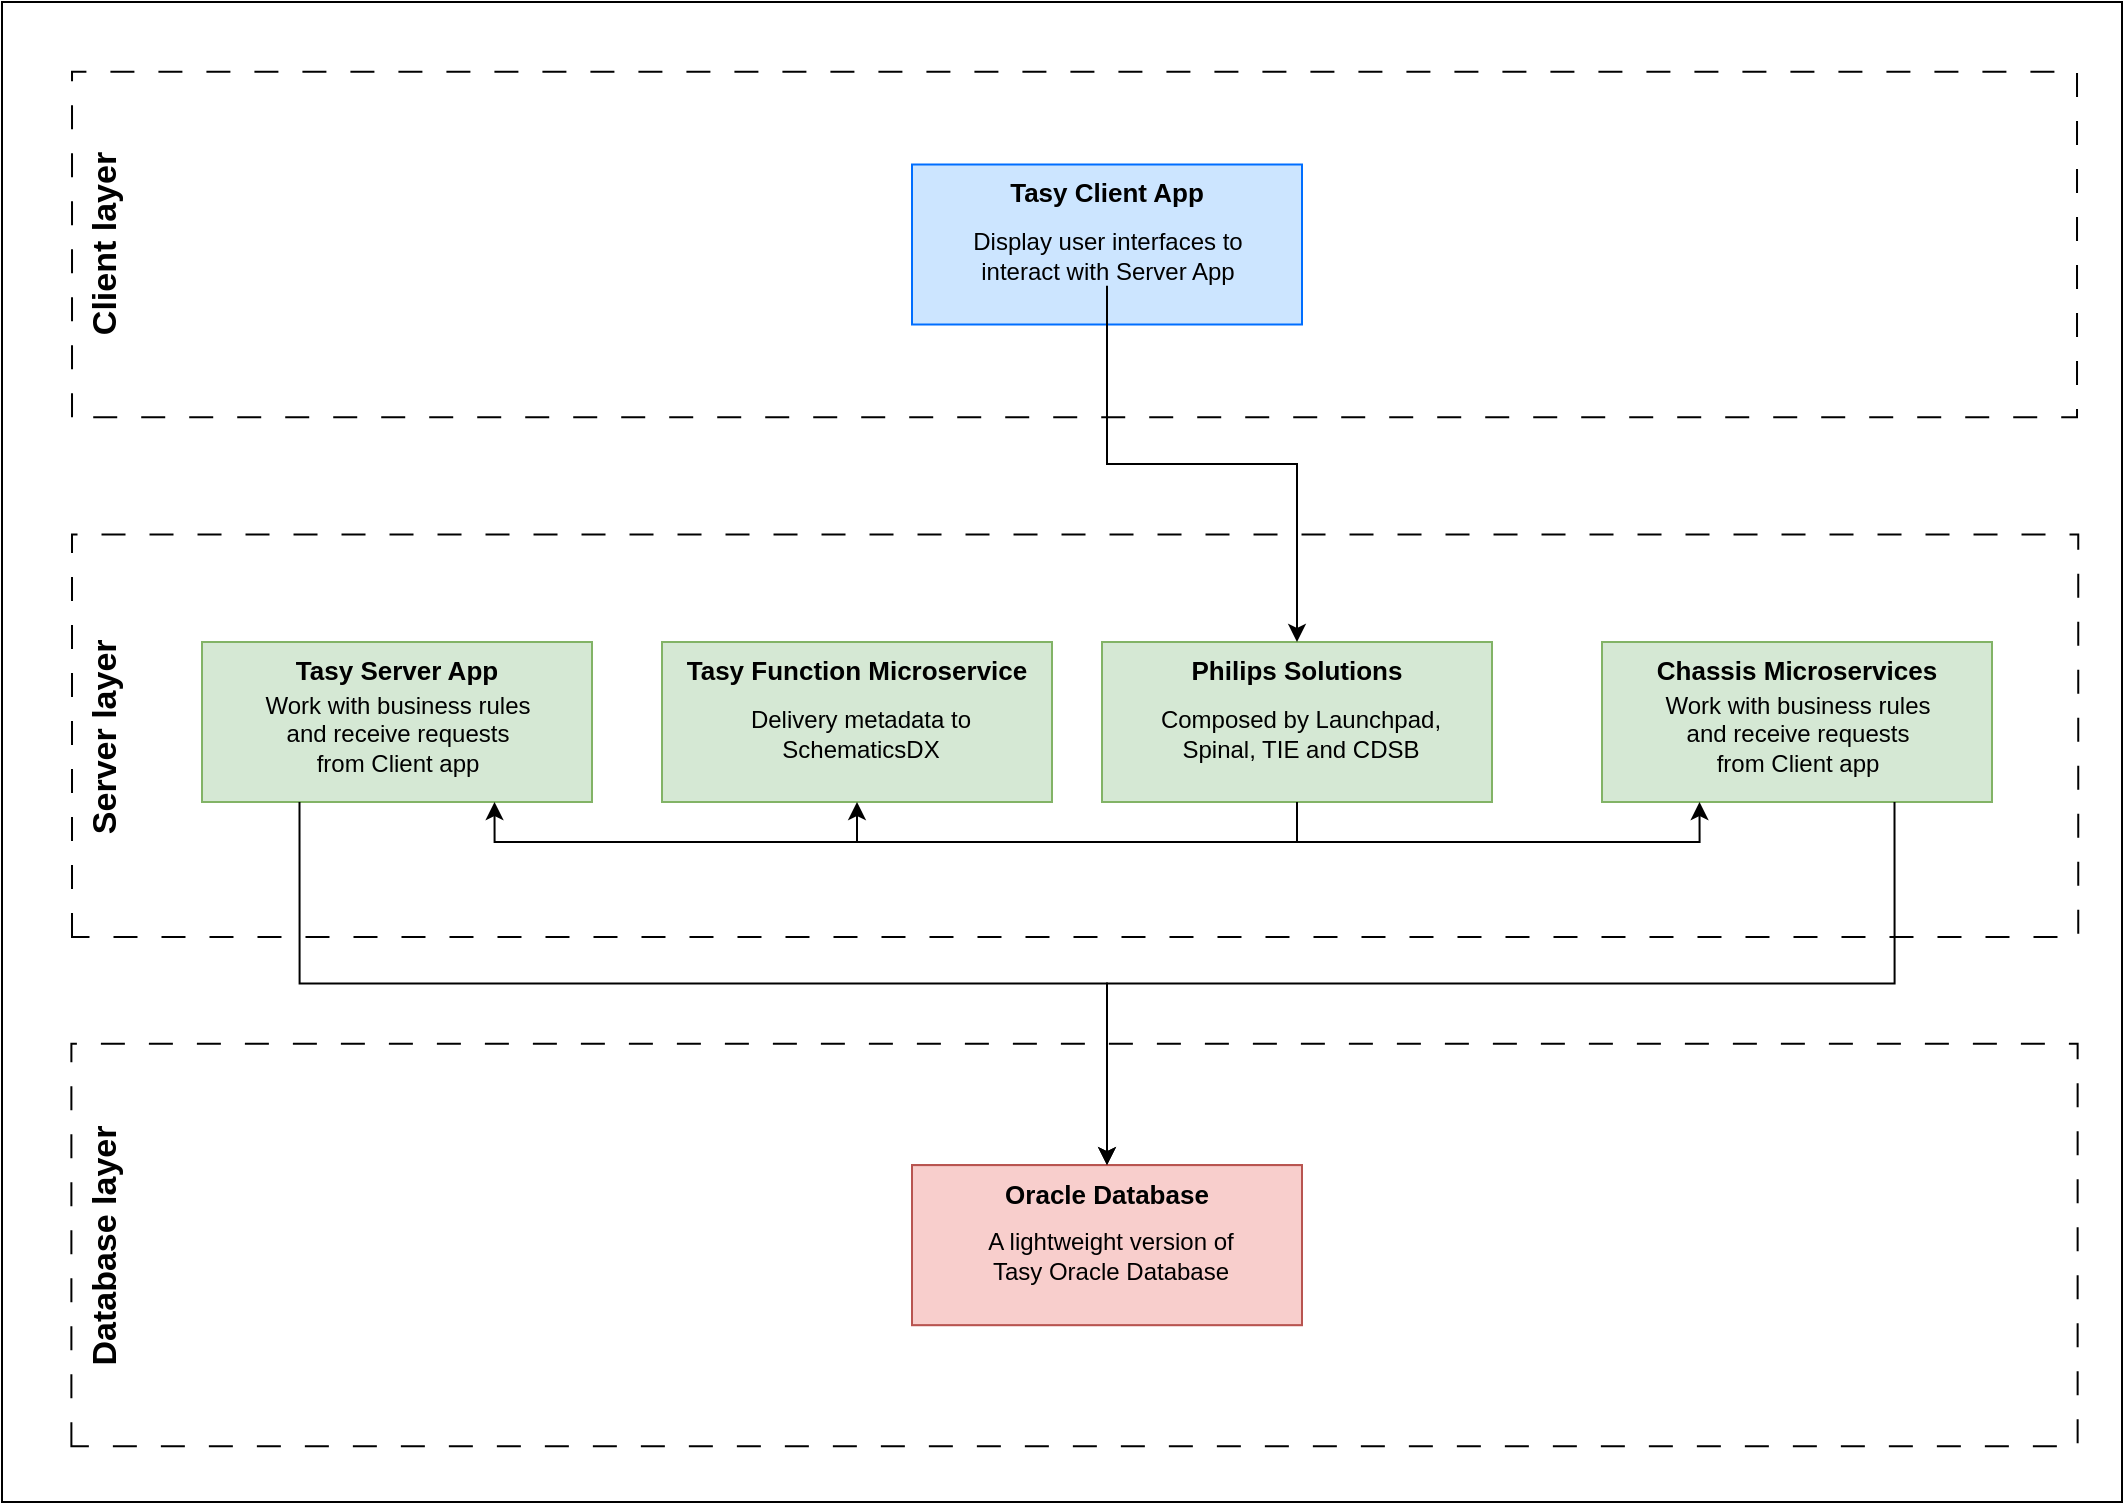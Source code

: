 <mxfile version="22.1.21" type="github">
  <diagram name="Page-1" id="HDLZt7XarpedacUDO0oT">
    <mxGraphModel dx="3133" dy="135" grid="1" gridSize="10" guides="1" tooltips="1" connect="1" arrows="1" fold="1" page="1" pageScale="1" pageWidth="850" pageHeight="1100" math="0" shadow="0">
      <root>
        <mxCell id="0" />
        <mxCell id="1" parent="0" />
        <mxCell id="nLgQ-aw-alhX12hGxTin-36" value="" style="rounded=0;whiteSpace=wrap;html=1;" vertex="1" parent="1">
          <mxGeometry x="-950" y="1620" width="1060" height="750" as="geometry" />
        </mxCell>
        <mxCell id="nLgQ-aw-alhX12hGxTin-5" value="Client layer" style="rounded=0;whiteSpace=wrap;html=1;dashed=1;dashPattern=12 12;labelPosition=center;verticalLabelPosition=middle;align=center;verticalAlign=top;rotation=-90;fontSize=17;fontStyle=1" vertex="1" parent="1">
          <mxGeometry x="-500.14" y="1240" width="172.8" height="1002.5" as="geometry" />
        </mxCell>
        <mxCell id="nLgQ-aw-alhX12hGxTin-7" value="Server layer" style="rounded=0;whiteSpace=wrap;html=1;dashed=1;dashPattern=12 12;labelPosition=center;verticalLabelPosition=middle;align=center;verticalAlign=top;rotation=-90;fontSize=17;fontStyle=1" vertex="1" parent="1">
          <mxGeometry x="-514.06" y="1485.32" width="201.25" height="1003.12" as="geometry" />
        </mxCell>
        <mxCell id="nLgQ-aw-alhX12hGxTin-10" value="" style="group" vertex="1" connectable="0" parent="1">
          <mxGeometry x="-495" y="1701.25" width="195" height="80" as="geometry" />
        </mxCell>
        <mxCell id="nLgQ-aw-alhX12hGxTin-1" value="&lt;b&gt;&lt;font style=&quot;font-size: 13px;&quot;&gt;Tasy Client App&lt;/font&gt;&lt;br&gt;&lt;/b&gt;" style="rounded=0;whiteSpace=wrap;html=1;fillColor=#cce5ff;strokeColor=#006eff;labelPosition=center;verticalLabelPosition=middle;align=center;verticalAlign=top;" vertex="1" parent="nLgQ-aw-alhX12hGxTin-10">
          <mxGeometry width="195" height="80" as="geometry" />
        </mxCell>
        <mxCell id="nLgQ-aw-alhX12hGxTin-8" value="Display user interfaces to interact with Server App" style="text;html=1;strokeColor=none;fillColor=none;align=center;verticalAlign=middle;whiteSpace=wrap;rounded=0;" vertex="1" parent="nLgQ-aw-alhX12hGxTin-10">
          <mxGeometry x="27.5" y="30.63" width="140" height="30" as="geometry" />
        </mxCell>
        <mxCell id="nLgQ-aw-alhX12hGxTin-11" value="" style="group;fillColor=#d5e8d4;strokeColor=#82b366;" vertex="1" connectable="0" parent="1">
          <mxGeometry x="-850" y="1940" width="195" height="80" as="geometry" />
        </mxCell>
        <mxCell id="nLgQ-aw-alhX12hGxTin-12" value="&lt;b&gt;&lt;font style=&quot;font-size: 13px;&quot;&gt;Tasy Server App&lt;/font&gt;&lt;br&gt;&lt;/b&gt;" style="rounded=0;whiteSpace=wrap;html=1;fillColor=#d5e8d4;strokeColor=#82b366;labelPosition=center;verticalLabelPosition=middle;align=center;verticalAlign=top;" vertex="1" parent="nLgQ-aw-alhX12hGxTin-11">
          <mxGeometry width="195" height="80" as="geometry" />
        </mxCell>
        <mxCell id="nLgQ-aw-alhX12hGxTin-13" value="Work with business rules and receive requests from Client app" style="text;html=1;strokeColor=none;fillColor=none;align=center;verticalAlign=middle;whiteSpace=wrap;rounded=0;" vertex="1" parent="nLgQ-aw-alhX12hGxTin-11">
          <mxGeometry x="27.5" y="30.63" width="140" height="30" as="geometry" />
        </mxCell>
        <mxCell id="nLgQ-aw-alhX12hGxTin-14" value="" style="group;fillColor=#d5e8d4;strokeColor=#82b366;" vertex="1" connectable="0" parent="1">
          <mxGeometry x="-150" y="1940" width="195" height="80" as="geometry" />
        </mxCell>
        <mxCell id="nLgQ-aw-alhX12hGxTin-15" value="&lt;b&gt;&lt;font style=&quot;font-size: 13px;&quot;&gt;Chassis Microservices&lt;/font&gt;&lt;br&gt;&lt;/b&gt;" style="rounded=0;whiteSpace=wrap;html=1;fillColor=#d5e8d4;strokeColor=#82b366;labelPosition=center;verticalLabelPosition=middle;align=center;verticalAlign=top;" vertex="1" parent="nLgQ-aw-alhX12hGxTin-14">
          <mxGeometry width="195" height="80" as="geometry" />
        </mxCell>
        <mxCell id="nLgQ-aw-alhX12hGxTin-16" value="Work with business rules and receive requests from Client app" style="text;html=1;strokeColor=none;fillColor=none;align=center;verticalAlign=middle;whiteSpace=wrap;rounded=0;" vertex="1" parent="nLgQ-aw-alhX12hGxTin-14">
          <mxGeometry x="27.5" y="30.63" width="140" height="30" as="geometry" />
        </mxCell>
        <mxCell id="nLgQ-aw-alhX12hGxTin-18" value="" style="group;fillColor=#d5e8d4;strokeColor=#82b366;" vertex="1" connectable="0" parent="1">
          <mxGeometry x="-400" y="1940" width="195" height="80" as="geometry" />
        </mxCell>
        <mxCell id="nLgQ-aw-alhX12hGxTin-19" value="&lt;b&gt;&lt;span style=&quot;font-size: 13px;&quot;&gt;Philips Solutions&lt;/span&gt;&lt;br&gt;&lt;/b&gt;" style="rounded=0;whiteSpace=wrap;html=1;fillColor=#d5e8d4;strokeColor=#82b366;labelPosition=center;verticalLabelPosition=middle;align=center;verticalAlign=top;" vertex="1" parent="nLgQ-aw-alhX12hGxTin-18">
          <mxGeometry width="195" height="80" as="geometry" />
        </mxCell>
        <mxCell id="nLgQ-aw-alhX12hGxTin-20" value="Composed by Launchpad, Spinal, TIE and CDSB" style="text;html=1;strokeColor=none;fillColor=none;align=center;verticalAlign=middle;whiteSpace=wrap;rounded=0;" vertex="1" parent="nLgQ-aw-alhX12hGxTin-18">
          <mxGeometry x="27.5" y="30.63" width="142.5" height="30" as="geometry" />
        </mxCell>
        <mxCell id="nLgQ-aw-alhX12hGxTin-21" value="" style="group;fillColor=#d5e8d4;strokeColor=#82b366;" vertex="1" connectable="0" parent="1">
          <mxGeometry x="-620" y="1940" width="195" height="80" as="geometry" />
        </mxCell>
        <mxCell id="nLgQ-aw-alhX12hGxTin-22" value="&lt;b&gt;&lt;span style=&quot;font-size: 13px;&quot;&gt;Tasy Function Microservice&lt;/span&gt;&lt;br&gt;&lt;/b&gt;" style="rounded=0;whiteSpace=wrap;html=1;fillColor=#d5e8d4;strokeColor=#82b366;labelPosition=center;verticalLabelPosition=middle;align=center;verticalAlign=top;" vertex="1" parent="nLgQ-aw-alhX12hGxTin-21">
          <mxGeometry width="195" height="80" as="geometry" />
        </mxCell>
        <mxCell id="nLgQ-aw-alhX12hGxTin-23" value="Delivery metadata to SchematicsDX" style="text;html=1;strokeColor=none;fillColor=none;align=center;verticalAlign=middle;whiteSpace=wrap;rounded=0;" vertex="1" parent="nLgQ-aw-alhX12hGxTin-21">
          <mxGeometry x="27.5" y="30.63" width="142.5" height="30" as="geometry" />
        </mxCell>
        <mxCell id="nLgQ-aw-alhX12hGxTin-25" value="Database layer" style="rounded=0;whiteSpace=wrap;html=1;dashed=1;dashPattern=12 12;labelPosition=center;verticalLabelPosition=middle;align=center;verticalAlign=top;rotation=-90;fontSize=17;fontStyle=1" vertex="1" parent="1">
          <mxGeometry x="-514.37" y="1740" width="201.25" height="1003.12" as="geometry" />
        </mxCell>
        <mxCell id="nLgQ-aw-alhX12hGxTin-26" value="" style="group;fillColor=#f8cecc;strokeColor=#b85450;" vertex="1" connectable="0" parent="1">
          <mxGeometry x="-495" y="2201.56" width="195" height="80" as="geometry" />
        </mxCell>
        <mxCell id="nLgQ-aw-alhX12hGxTin-27" value="&lt;b&gt;&lt;span style=&quot;font-size: 13px;&quot;&gt;Oracle Database&lt;/span&gt;&lt;br&gt;&lt;/b&gt;" style="rounded=0;whiteSpace=wrap;html=1;fillColor=#f8cecc;strokeColor=#b85450;labelPosition=center;verticalLabelPosition=middle;align=center;verticalAlign=top;" vertex="1" parent="nLgQ-aw-alhX12hGxTin-26">
          <mxGeometry width="195" height="80" as="geometry" />
        </mxCell>
        <mxCell id="nLgQ-aw-alhX12hGxTin-28" value="A lightweight version of Tasy Oracle Database" style="text;html=1;strokeColor=none;fillColor=none;align=center;verticalAlign=middle;whiteSpace=wrap;rounded=0;" vertex="1" parent="nLgQ-aw-alhX12hGxTin-26">
          <mxGeometry x="27.5" y="30.63" width="142.5" height="30" as="geometry" />
        </mxCell>
        <mxCell id="nLgQ-aw-alhX12hGxTin-29" style="edgeStyle=orthogonalEdgeStyle;rounded=0;orthogonalLoop=1;jettySize=auto;html=1;entryX=0.5;entryY=0;entryDx=0;entryDy=0;" edge="1" parent="1" source="nLgQ-aw-alhX12hGxTin-8" target="nLgQ-aw-alhX12hGxTin-19">
          <mxGeometry relative="1" as="geometry" />
        </mxCell>
        <mxCell id="nLgQ-aw-alhX12hGxTin-30" style="edgeStyle=orthogonalEdgeStyle;rounded=0;orthogonalLoop=1;jettySize=auto;html=1;exitX=0.5;exitY=1;exitDx=0;exitDy=0;entryX=0.75;entryY=1;entryDx=0;entryDy=0;" edge="1" parent="1" source="nLgQ-aw-alhX12hGxTin-19" target="nLgQ-aw-alhX12hGxTin-12">
          <mxGeometry relative="1" as="geometry" />
        </mxCell>
        <mxCell id="nLgQ-aw-alhX12hGxTin-31" style="edgeStyle=orthogonalEdgeStyle;rounded=0;orthogonalLoop=1;jettySize=auto;html=1;entryX=0.5;entryY=1;entryDx=0;entryDy=0;exitX=0.5;exitY=1;exitDx=0;exitDy=0;" edge="1" parent="1" source="nLgQ-aw-alhX12hGxTin-19" target="nLgQ-aw-alhX12hGxTin-22">
          <mxGeometry relative="1" as="geometry" />
        </mxCell>
        <mxCell id="nLgQ-aw-alhX12hGxTin-32" style="edgeStyle=orthogonalEdgeStyle;rounded=0;orthogonalLoop=1;jettySize=auto;html=1;entryX=0.25;entryY=1;entryDx=0;entryDy=0;exitX=0.5;exitY=1;exitDx=0;exitDy=0;" edge="1" parent="1" source="nLgQ-aw-alhX12hGxTin-19" target="nLgQ-aw-alhX12hGxTin-15">
          <mxGeometry relative="1" as="geometry" />
        </mxCell>
        <mxCell id="nLgQ-aw-alhX12hGxTin-33" style="edgeStyle=orthogonalEdgeStyle;rounded=0;orthogonalLoop=1;jettySize=auto;html=1;entryX=0.5;entryY=0;entryDx=0;entryDy=0;exitX=0.25;exitY=1;exitDx=0;exitDy=0;" edge="1" parent="1" source="nLgQ-aw-alhX12hGxTin-12" target="nLgQ-aw-alhX12hGxTin-27">
          <mxGeometry relative="1" as="geometry" />
        </mxCell>
        <mxCell id="nLgQ-aw-alhX12hGxTin-35" style="edgeStyle=orthogonalEdgeStyle;rounded=0;orthogonalLoop=1;jettySize=auto;html=1;exitX=0.75;exitY=1;exitDx=0;exitDy=0;entryX=0.5;entryY=0;entryDx=0;entryDy=0;" edge="1" parent="1" source="nLgQ-aw-alhX12hGxTin-15" target="nLgQ-aw-alhX12hGxTin-27">
          <mxGeometry relative="1" as="geometry" />
        </mxCell>
      </root>
    </mxGraphModel>
  </diagram>
</mxfile>
